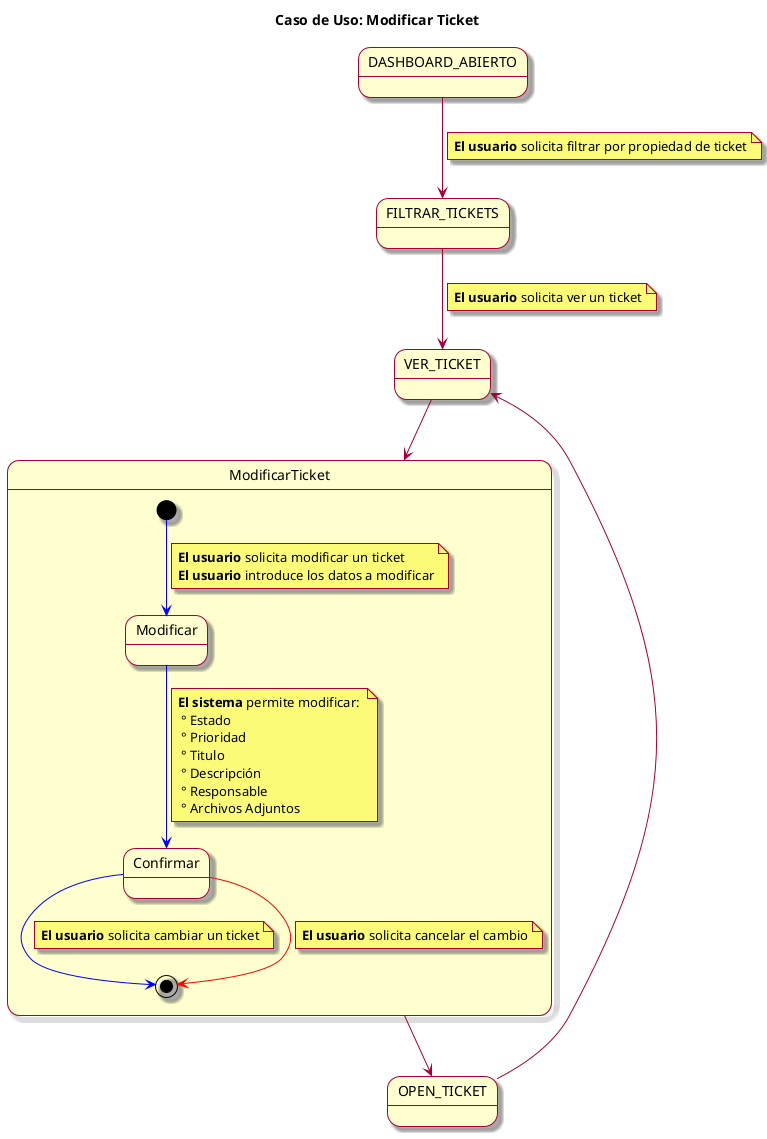 @startuml
skin rose
title Caso de Uso: Modificar Ticket 

state DASHBOARD_ABIERTO
state VER_TICKET
state FILTRAR_TICKETS

DASHBOARD_ABIERTO --> FILTRAR_TICKETS
note on link: **El usuario** solicita filtrar por propiedad de ticket
FILTRAR_TICKETS --> VER_TICKET
note on link: **El usuario** solicita ver un ticket
VER_TICKET --> ModificarTicket
ModificarTicket --> OPEN_TICKET
OPEN_TICKET --> VER_TICKET

state ModificarTicket {

  [*] -[#blue]-> modificarTicket
  note on link 
**El usuario** solicita modificar un ticket
**El usuario** introduce los datos a modificar
end note
  state "Modificar" as modificarTicket
  modificarTicket -[#blue]-> confirmarCambios
  state "Confirmar" as confirmarCambios
note on link
 **El sistema** permite modificar: 
  ° Estado
  ° Prioridad
  ° Titulo
  ° Descripción
  ° Responsable
  ° Archivos Adjuntos
end note

  confirmarCambios -[#blue]-> [*]
  note on link: **El usuario** solicita cambiar un ticket
  confirmarCambios -[#red]-> [*]
  note on link: **El usuario** solicita cancelar el cambio
    
}


@enduml